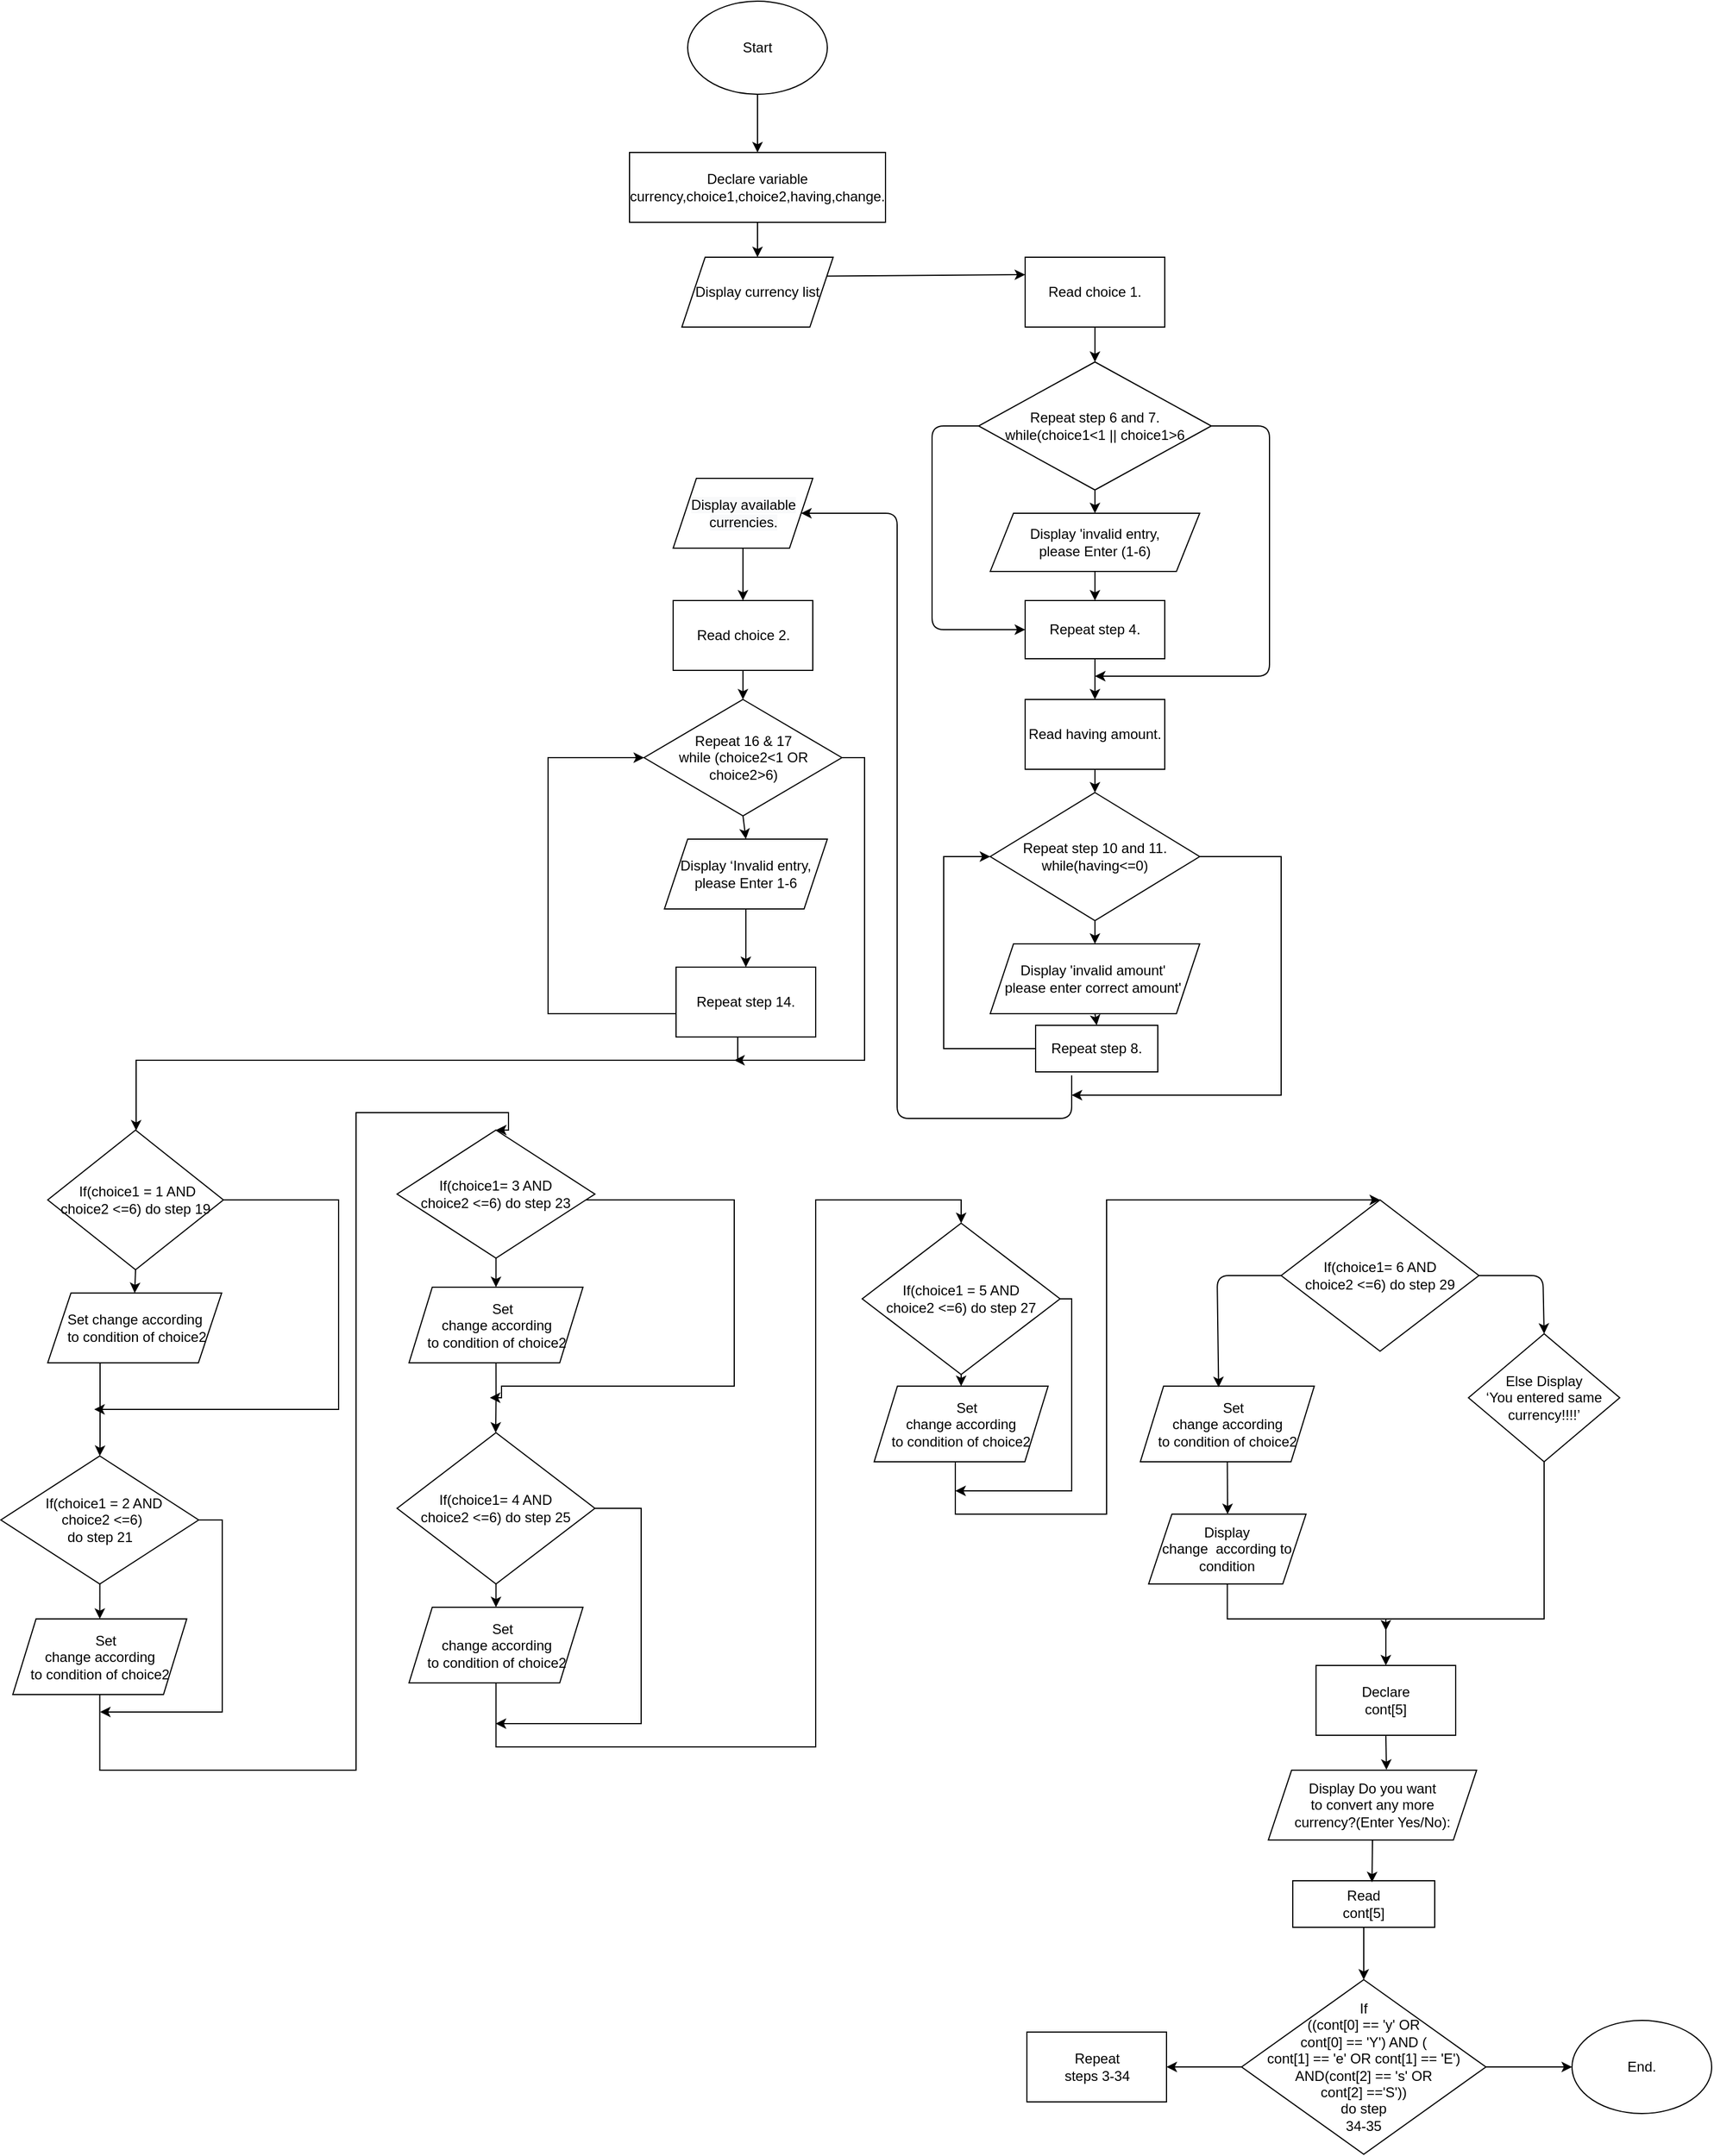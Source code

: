 <mxfile version="13.10.0" type="github"><diagram id="T_MDIJRAY5ffD8RtDfDX" name="Page-1"><mxGraphModel dx="1718" dy="482" grid="1" gridSize="10" guides="1" tooltips="1" connect="1" arrows="1" fold="1" page="1" pageScale="1" pageWidth="850" pageHeight="1100" math="0" shadow="0"><root><mxCell id="0"/><mxCell id="1" parent="0"/><mxCell id="xdDolTQzXKJYKyvd-p1K-1" value="Start" style="ellipse;whiteSpace=wrap;html=1;" parent="1" vertex="1"><mxGeometry x="350" y="10" width="120" height="80" as="geometry"/></mxCell><mxCell id="xdDolTQzXKJYKyvd-p1K-2" value="" style="endArrow=classic;html=1;exitX=0.5;exitY=1;exitDx=0;exitDy=0;" parent="1" source="xdDolTQzXKJYKyvd-p1K-1" edge="1"><mxGeometry width="50" height="50" relative="1" as="geometry"><mxPoint x="390" y="190" as="sourcePoint"/><mxPoint x="410" y="140" as="targetPoint"/></mxGeometry></mxCell><mxCell id="p5Ws7VmbM5ubHoi3hEOv-1" value="Declare variable currency,choice1,choice2,having,change." style="rounded=0;whiteSpace=wrap;html=1;" parent="1" vertex="1"><mxGeometry x="300" y="140" width="220" height="60" as="geometry"/></mxCell><mxCell id="p5Ws7VmbM5ubHoi3hEOv-10" value="" style="endArrow=classic;html=1;entryX=0.5;entryY=0;entryDx=0;entryDy=0;exitX=0.5;exitY=1;exitDx=0;exitDy=0;" parent="1" source="p5Ws7VmbM5ubHoi3hEOv-1" edge="1"><mxGeometry width="50" height="50" relative="1" as="geometry"><mxPoint x="390" y="220" as="sourcePoint"/><mxPoint x="410" y="230" as="targetPoint"/></mxGeometry></mxCell><mxCell id="p5Ws7VmbM5ubHoi3hEOv-11" value="Display currency list" style="shape=parallelogram;perimeter=parallelogramPerimeter;whiteSpace=wrap;html=1;fixedSize=1;" parent="1" vertex="1"><mxGeometry x="345" y="230" width="130" height="60" as="geometry"/></mxCell><mxCell id="p5Ws7VmbM5ubHoi3hEOv-12" value="Read choice 1." style="rounded=0;whiteSpace=wrap;html=1;" parent="1" vertex="1"><mxGeometry x="640" y="230" width="120" height="60" as="geometry"/></mxCell><mxCell id="p5Ws7VmbM5ubHoi3hEOv-13" value="" style="endArrow=classic;html=1;entryX=0;entryY=0.25;entryDx=0;entryDy=0;exitX=1;exitY=0.25;exitDx=0;exitDy=0;" parent="1" source="p5Ws7VmbM5ubHoi3hEOv-11" target="p5Ws7VmbM5ubHoi3hEOv-12" edge="1"><mxGeometry width="50" height="50" relative="1" as="geometry"><mxPoint x="390" y="320" as="sourcePoint"/><mxPoint x="440" y="270" as="targetPoint"/></mxGeometry></mxCell><mxCell id="p5Ws7VmbM5ubHoi3hEOv-14" value="Repeat step 6 and 7.&lt;br&gt;while(choice1&amp;lt;1 || choice1&amp;gt;6" style="rhombus;whiteSpace=wrap;html=1;" parent="1" vertex="1"><mxGeometry x="600" y="320" width="200" height="110" as="geometry"/></mxCell><mxCell id="p5Ws7VmbM5ubHoi3hEOv-15" value="" style="endArrow=classic;html=1;entryX=0.5;entryY=0;entryDx=0;entryDy=0;exitX=0.5;exitY=1;exitDx=0;exitDy=0;" parent="1" source="p5Ws7VmbM5ubHoi3hEOv-12" target="p5Ws7VmbM5ubHoi3hEOv-14" edge="1"><mxGeometry width="50" height="50" relative="1" as="geometry"><mxPoint x="390" y="410" as="sourcePoint"/><mxPoint x="440" y="360" as="targetPoint"/></mxGeometry></mxCell><mxCell id="p5Ws7VmbM5ubHoi3hEOv-16" value="Display 'invalid entry, &lt;br&gt;please Enter (1-6)" style="shape=parallelogram;perimeter=parallelogramPerimeter;whiteSpace=wrap;html=1;fixedSize=1;fontSize=12;fontStyle=0" parent="1" vertex="1"><mxGeometry x="610" y="450" width="180" height="50" as="geometry"/></mxCell><mxCell id="p5Ws7VmbM5ubHoi3hEOv-17" value="" style="endArrow=classic;html=1;exitX=0.5;exitY=1;exitDx=0;exitDy=0;" parent="1" source="p5Ws7VmbM5ubHoi3hEOv-14" target="p5Ws7VmbM5ubHoi3hEOv-16" edge="1"><mxGeometry width="50" height="50" relative="1" as="geometry"><mxPoint x="380" y="490" as="sourcePoint"/><mxPoint x="430" y="440" as="targetPoint"/></mxGeometry></mxCell><mxCell id="p5Ws7VmbM5ubHoi3hEOv-19" value="Repeat step 4." style="rounded=0;whiteSpace=wrap;html=1;fontSize=12;" parent="1" vertex="1"><mxGeometry x="640" y="525" width="120" height="50" as="geometry"/></mxCell><mxCell id="p5Ws7VmbM5ubHoi3hEOv-20" value="" style="endArrow=classic;html=1;fontSize=12;exitX=0;exitY=0.5;exitDx=0;exitDy=0;entryX=0;entryY=0.5;entryDx=0;entryDy=0;" parent="1" source="p5Ws7VmbM5ubHoi3hEOv-14" target="p5Ws7VmbM5ubHoi3hEOv-19" edge="1"><mxGeometry width="50" height="50" relative="1" as="geometry"><mxPoint x="250" y="270" as="sourcePoint"/><mxPoint x="270" y="710" as="targetPoint"/><Array as="points"><mxPoint x="560" y="375"/><mxPoint x="560" y="550"/></Array></mxGeometry></mxCell><mxCell id="p5Ws7VmbM5ubHoi3hEOv-21" value="" style="endArrow=classic;html=1;fontSize=12;exitX=0.5;exitY=1;exitDx=0;exitDy=0;entryX=0.5;entryY=0;entryDx=0;entryDy=0;" parent="1" source="p5Ws7VmbM5ubHoi3hEOv-16" target="p5Ws7VmbM5ubHoi3hEOv-19" edge="1"><mxGeometry width="50" height="50" relative="1" as="geometry"><mxPoint x="370" y="730" as="sourcePoint"/><mxPoint x="410" y="640" as="targetPoint"/></mxGeometry></mxCell><mxCell id="p5Ws7VmbM5ubHoi3hEOv-22" value="Read having amount." style="rounded=0;whiteSpace=wrap;html=1;fontSize=12;" parent="1" vertex="1"><mxGeometry x="640" y="610" width="120" height="60" as="geometry"/></mxCell><mxCell id="p5Ws7VmbM5ubHoi3hEOv-23" value="" style="endArrow=classic;html=1;fontSize=12;entryX=0.5;entryY=0;entryDx=0;entryDy=0;exitX=0.5;exitY=1;exitDx=0;exitDy=0;" parent="1" source="p5Ws7VmbM5ubHoi3hEOv-19" target="p5Ws7VmbM5ubHoi3hEOv-22" edge="1"><mxGeometry width="50" height="50" relative="1" as="geometry"><mxPoint x="370" y="730" as="sourcePoint"/><mxPoint x="420" y="680" as="targetPoint"/></mxGeometry></mxCell><mxCell id="p5Ws7VmbM5ubHoi3hEOv-107" style="edgeStyle=orthogonalEdgeStyle;rounded=0;orthogonalLoop=1;jettySize=auto;html=1;fontSize=12;" parent="1" source="p5Ws7VmbM5ubHoi3hEOv-24" edge="1"><mxGeometry relative="1" as="geometry"><mxPoint x="680" y="950" as="targetPoint"/><Array as="points"><mxPoint x="860" y="745"/><mxPoint x="860" y="950"/></Array></mxGeometry></mxCell><mxCell id="p5Ws7VmbM5ubHoi3hEOv-24" value="Repeat step 10 and 11.&lt;br&gt;while(having&amp;lt;=0)" style="rhombus;whiteSpace=wrap;html=1;fontSize=12;" parent="1" vertex="1"><mxGeometry x="610" y="690" width="180" height="110" as="geometry"/></mxCell><mxCell id="p5Ws7VmbM5ubHoi3hEOv-25" value="Display 'invalid amount'&amp;nbsp;&lt;br&gt;please enter correct amount'&amp;nbsp;" style="shape=parallelogram;perimeter=parallelogramPerimeter;whiteSpace=wrap;html=1;fixedSize=1;fontSize=12;" parent="1" vertex="1"><mxGeometry x="610" y="820" width="180" height="60" as="geometry"/></mxCell><mxCell id="p5Ws7VmbM5ubHoi3hEOv-26" value="" style="endArrow=classic;html=1;fontSize=12;exitX=0.5;exitY=1;exitDx=0;exitDy=0;entryX=0.5;entryY=0;entryDx=0;entryDy=0;" parent="1" source="p5Ws7VmbM5ubHoi3hEOv-22" target="p5Ws7VmbM5ubHoi3hEOv-24" edge="1"><mxGeometry width="50" height="50" relative="1" as="geometry"><mxPoint x="390" y="840" as="sourcePoint"/><mxPoint x="440" y="790" as="targetPoint"/></mxGeometry></mxCell><mxCell id="p5Ws7VmbM5ubHoi3hEOv-27" value="" style="endArrow=classic;html=1;fontSize=12;exitX=0.5;exitY=1;exitDx=0;exitDy=0;entryX=0.5;entryY=0;entryDx=0;entryDy=0;" parent="1" source="p5Ws7VmbM5ubHoi3hEOv-24" target="p5Ws7VmbM5ubHoi3hEOv-25" edge="1"><mxGeometry width="50" height="50" relative="1" as="geometry"><mxPoint x="490" y="720" as="sourcePoint"/><mxPoint x="540" y="670" as="targetPoint"/></mxGeometry></mxCell><mxCell id="p5Ws7VmbM5ubHoi3hEOv-108" style="edgeStyle=orthogonalEdgeStyle;rounded=0;orthogonalLoop=1;jettySize=auto;html=1;fontSize=12;entryX=0;entryY=0.5;entryDx=0;entryDy=0;" parent="1" source="p5Ws7VmbM5ubHoi3hEOv-28" target="p5Ws7VmbM5ubHoi3hEOv-24" edge="1"><mxGeometry relative="1" as="geometry"><mxPoint x="600" y="740" as="targetPoint"/><Array as="points"><mxPoint x="702" y="910"/><mxPoint x="570" y="910"/><mxPoint x="570" y="745"/></Array></mxGeometry></mxCell><mxCell id="p5Ws7VmbM5ubHoi3hEOv-28" value="Repeat step 8.&lt;br&gt;" style="rounded=0;whiteSpace=wrap;html=1;fontSize=12;" parent="1" vertex="1"><mxGeometry x="649" y="890" width="105" height="40" as="geometry"/></mxCell><mxCell id="p5Ws7VmbM5ubHoi3hEOv-32" value="Read choice 2." style="rounded=0;whiteSpace=wrap;html=1;fontSize=12;" parent="1" vertex="1"><mxGeometry x="337.5" y="525" width="120" height="60" as="geometry"/></mxCell><mxCell id="p5Ws7VmbM5ubHoi3hEOv-33" value="&#10;&#10;&lt;span style=&quot;color: rgb(0, 0, 0); font-family: helvetica; font-size: 12px; font-style: normal; font-weight: 400; letter-spacing: normal; text-align: center; text-indent: 0px; text-transform: none; word-spacing: 0px; background-color: rgb(248, 249, 250); display: inline; float: none;&quot;&gt;Display available currencies.&lt;/span&gt;&#10;&#10;" style="shape=parallelogram;perimeter=parallelogramPerimeter;whiteSpace=wrap;html=1;fixedSize=1;fontSize=12;" parent="1" vertex="1"><mxGeometry x="337.5" y="420" width="120" height="60" as="geometry"/></mxCell><mxCell id="p5Ws7VmbM5ubHoi3hEOv-111" style="edgeStyle=orthogonalEdgeStyle;rounded=0;orthogonalLoop=1;jettySize=auto;html=1;exitX=1;exitY=0.5;exitDx=0;exitDy=0;fontSize=12;" parent="1" source="p5Ws7VmbM5ubHoi3hEOv-37" edge="1"><mxGeometry relative="1" as="geometry"><mxPoint x="390" y="920" as="targetPoint"/><Array as="points"><mxPoint x="502" y="660"/><mxPoint x="502" y="920"/></Array></mxGeometry></mxCell><mxCell id="p5Ws7VmbM5ubHoi3hEOv-37" value="Repeat 16 &amp;amp; 17 &lt;br&gt;while (choice2&amp;lt;1 OR choice2&amp;gt;6)" style="rhombus;whiteSpace=wrap;html=1;fontSize=12;" parent="1" vertex="1"><mxGeometry x="312.5" y="610" width="170" height="100" as="geometry"/></mxCell><mxCell id="p5Ws7VmbM5ubHoi3hEOv-38" value="" style="endArrow=classic;html=1;fontSize=12;entryX=0.5;entryY=0;entryDx=0;entryDy=0;exitX=0.5;exitY=1;exitDx=0;exitDy=0;" parent="1" source="p5Ws7VmbM5ubHoi3hEOv-32" target="p5Ws7VmbM5ubHoi3hEOv-37" edge="1"><mxGeometry width="50" height="50" relative="1" as="geometry"><mxPoint x="370" y="1240" as="sourcePoint"/><mxPoint x="420" y="1190" as="targetPoint"/></mxGeometry></mxCell><mxCell id="p5Ws7VmbM5ubHoi3hEOv-40" value="" style="endArrow=classic;html=1;fontSize=12;exitX=0.5;exitY=1;exitDx=0;exitDy=0;entryX=0.5;entryY=0;entryDx=0;entryDy=0;" parent="1" source="p5Ws7VmbM5ubHoi3hEOv-37" target="p5Ws7VmbM5ubHoi3hEOv-41" edge="1"><mxGeometry width="50" height="50" relative="1" as="geometry"><mxPoint x="402.5" y="1389.289" as="sourcePoint"/><mxPoint x="400" y="1410" as="targetPoint"/></mxGeometry></mxCell><mxCell id="p5Ws7VmbM5ubHoi3hEOv-112" style="edgeStyle=orthogonalEdgeStyle;rounded=0;orthogonalLoop=1;jettySize=auto;html=1;fontSize=12;" parent="1" source="p5Ws7VmbM5ubHoi3hEOv-41" target="p5Ws7VmbM5ubHoi3hEOv-43" edge="1"><mxGeometry relative="1" as="geometry"><mxPoint x="400" y="830" as="targetPoint"/></mxGeometry></mxCell><mxCell id="p5Ws7VmbM5ubHoi3hEOv-41" value="Display ‘Invalid entry, please Enter 1-6" style="shape=parallelogram;perimeter=parallelogramPerimeter;whiteSpace=wrap;html=1;fixedSize=1;fontSize=12;" parent="1" vertex="1"><mxGeometry x="330" y="730" width="140" height="60" as="geometry"/></mxCell><mxCell id="p5Ws7VmbM5ubHoi3hEOv-110" value="" style="edgeStyle=orthogonalEdgeStyle;rounded=0;orthogonalLoop=1;jettySize=auto;html=1;fontSize=12;entryX=0;entryY=0.5;entryDx=0;entryDy=0;" parent="1" source="p5Ws7VmbM5ubHoi3hEOv-43" target="p5Ws7VmbM5ubHoi3hEOv-37" edge="1"><mxGeometry relative="1" as="geometry"><mxPoint x="260" y="660" as="targetPoint"/><Array as="points"><mxPoint x="230" y="880"/><mxPoint x="230" y="660"/></Array></mxGeometry></mxCell><mxCell id="p5Ws7VmbM5ubHoi3hEOv-113" style="edgeStyle=orthogonalEdgeStyle;rounded=0;orthogonalLoop=1;jettySize=auto;html=1;fontSize=12;" parent="1" source="p5Ws7VmbM5ubHoi3hEOv-43" target="p5Ws7VmbM5ubHoi3hEOv-45" edge="1"><mxGeometry relative="1" as="geometry"><mxPoint x="392.63" y="950" as="targetPoint"/><Array as="points"><mxPoint x="393" y="920"/><mxPoint x="-124" y="920"/></Array></mxGeometry></mxCell><mxCell id="p5Ws7VmbM5ubHoi3hEOv-43" value="Repeat step 14." style="rounded=0;whiteSpace=wrap;html=1;fontSize=12;" parent="1" vertex="1"><mxGeometry x="340" y="840" width="120" height="60" as="geometry"/></mxCell><mxCell id="p5Ws7VmbM5ubHoi3hEOv-124" style="edgeStyle=orthogonalEdgeStyle;rounded=0;orthogonalLoop=1;jettySize=auto;html=1;fontSize=12;" parent="1" source="p5Ws7VmbM5ubHoi3hEOv-45" edge="1"><mxGeometry relative="1" as="geometry"><mxPoint x="-160" y="1220" as="targetPoint"/><Array as="points"><mxPoint x="50" y="1040"/><mxPoint x="50" y="1220"/></Array></mxGeometry></mxCell><mxCell id="p5Ws7VmbM5ubHoi3hEOv-45" value="&amp;nbsp;If(choice1 = 1 AND &lt;br&gt;choice2 &amp;lt;=6) do step 19" style="rhombus;whiteSpace=wrap;html=1;fontSize=12;" parent="1" vertex="1"><mxGeometry x="-200" y="980" width="151" height="120" as="geometry"/></mxCell><mxCell id="p5Ws7VmbM5ubHoi3hEOv-119" style="edgeStyle=orthogonalEdgeStyle;rounded=0;orthogonalLoop=1;jettySize=auto;html=1;exitX=0.5;exitY=1;exitDx=0;exitDy=0;entryX=0.5;entryY=0;entryDx=0;entryDy=0;fontSize=12;" parent="1" source="p5Ws7VmbM5ubHoi3hEOv-48" target="p5Ws7VmbM5ubHoi3hEOv-51" edge="1"><mxGeometry relative="1" as="geometry"><Array as="points"><mxPoint x="-155" y="1250"/><mxPoint x="-155" y="1250"/></Array></mxGeometry></mxCell><mxCell id="p5Ws7VmbM5ubHoi3hEOv-48" value="Set change according&lt;br&gt;&amp;nbsp;to condition of choice2" style="shape=parallelogram;perimeter=parallelogramPerimeter;whiteSpace=wrap;html=1;fixedSize=1;fontSize=12;" parent="1" vertex="1"><mxGeometry x="-200" y="1120" width="149.5" height="60" as="geometry"/></mxCell><mxCell id="p5Ws7VmbM5ubHoi3hEOv-49" value="" style="endArrow=classic;html=1;fontSize=12;exitX=0.5;exitY=1;exitDx=0;exitDy=0;entryX=0.5;entryY=0;entryDx=0;entryDy=0;" parent="1" source="p5Ws7VmbM5ubHoi3hEOv-45" target="p5Ws7VmbM5ubHoi3hEOv-48" edge="1"><mxGeometry width="50" height="50" relative="1" as="geometry"><mxPoint x="360" y="1800" as="sourcePoint"/><mxPoint x="410" y="1750" as="targetPoint"/></mxGeometry></mxCell><mxCell id="p5Ws7VmbM5ubHoi3hEOv-126" style="edgeStyle=orthogonalEdgeStyle;rounded=0;orthogonalLoop=1;jettySize=auto;html=1;entryX=0.5;entryY=0;entryDx=0;entryDy=0;fontSize=12;" parent="1" source="p5Ws7VmbM5ubHoi3hEOv-51" target="p5Ws7VmbM5ubHoi3hEOv-55" edge="1"><mxGeometry relative="1" as="geometry"/></mxCell><mxCell id="p5Ws7VmbM5ubHoi3hEOv-127" style="edgeStyle=orthogonalEdgeStyle;rounded=0;orthogonalLoop=1;jettySize=auto;html=1;exitX=1;exitY=0.5;exitDx=0;exitDy=0;fontSize=12;" parent="1" source="p5Ws7VmbM5ubHoi3hEOv-51" edge="1"><mxGeometry relative="1" as="geometry"><mxPoint x="-155" y="1480" as="targetPoint"/><Array as="points"><mxPoint x="-50" y="1315"/><mxPoint x="-50" y="1480"/></Array></mxGeometry></mxCell><mxCell id="p5Ws7VmbM5ubHoi3hEOv-51" value="&amp;nbsp; If(choice1 = 2 AND&lt;br&gt;&amp;nbsp;choice2 &amp;lt;=6) &lt;br&gt;do step 21" style="rhombus;whiteSpace=wrap;html=1;fontSize=12;" parent="1" vertex="1"><mxGeometry x="-240.25" y="1260" width="170" height="110" as="geometry"/></mxCell><mxCell id="p5Ws7VmbM5ubHoi3hEOv-54" value="" style="endArrow=classic;html=1;fontSize=12;exitX=0.5;exitY=1;exitDx=0;exitDy=0;entryX=0.5;entryY=0;entryDx=0;entryDy=0;" parent="1" source="p5Ws7VmbM5ubHoi3hEOv-33" target="p5Ws7VmbM5ubHoi3hEOv-32" edge="1"><mxGeometry width="50" height="50" relative="1" as="geometry"><mxPoint x="400" y="1139.289" as="sourcePoint"/><mxPoint x="430" y="1140" as="targetPoint"/></mxGeometry></mxCell><mxCell id="p5Ws7VmbM5ubHoi3hEOv-128" style="edgeStyle=orthogonalEdgeStyle;rounded=0;orthogonalLoop=1;jettySize=auto;html=1;fontSize=12;entryX=0.5;entryY=0;entryDx=0;entryDy=0;" parent="1" source="p5Ws7VmbM5ubHoi3hEOv-55" target="p5Ws7VmbM5ubHoi3hEOv-56" edge="1"><mxGeometry relative="1" as="geometry"><mxPoint x="-155.25" y="1520" as="targetPoint"/><Array as="points"><mxPoint x="-155" y="1530"/><mxPoint x="65" y="1530"/><mxPoint x="65" y="965"/><mxPoint x="196" y="965"/></Array></mxGeometry></mxCell><mxCell id="p5Ws7VmbM5ubHoi3hEOv-55" value="&amp;nbsp; &amp;nbsp;Set&lt;br/&gt;change according &lt;br&gt;to condition of choice2" style="shape=parallelogram;perimeter=parallelogramPerimeter;whiteSpace=wrap;html=1;fixedSize=1;fontSize=12;" parent="1" vertex="1"><mxGeometry x="-230" y="1400" width="149.5" height="65" as="geometry"/></mxCell><mxCell id="p5Ws7VmbM5ubHoi3hEOv-133" style="edgeStyle=orthogonalEdgeStyle;rounded=0;orthogonalLoop=1;jettySize=auto;html=1;fontSize=12;" parent="1" source="p5Ws7VmbM5ubHoi3hEOv-56" edge="1"><mxGeometry relative="1" as="geometry"><mxPoint x="180" y="1210" as="targetPoint"/><Array as="points"><mxPoint x="390" y="1040"/><mxPoint x="390" y="1200"/><mxPoint x="190" y="1200"/></Array></mxGeometry></mxCell><mxCell id="p5Ws7VmbM5ubHoi3hEOv-56" value="If(choice1= 3 AND &lt;br&gt;choice2 &amp;lt;=6) do step 23" style="rhombus;whiteSpace=wrap;html=1;fontSize=12;" parent="1" vertex="1"><mxGeometry x="100.25" y="980" width="170" height="110" as="geometry"/></mxCell><mxCell id="p5Ws7VmbM5ubHoi3hEOv-137" style="edgeStyle=orthogonalEdgeStyle;rounded=0;orthogonalLoop=1;jettySize=auto;html=1;fontSize=12;" parent="1" source="p5Ws7VmbM5ubHoi3hEOv-59" edge="1"><mxGeometry relative="1" as="geometry"><mxPoint x="185" y="1490" as="targetPoint"/><Array as="points"><mxPoint x="310" y="1305"/><mxPoint x="310" y="1490"/></Array></mxGeometry></mxCell><mxCell id="p5Ws7VmbM5ubHoi3hEOv-59" value="If(choice1= 4 AND &lt;br&gt;choice2 &amp;lt;=6) do step 25" style="rhombus;whiteSpace=wrap;html=1;fontSize=12;" parent="1" vertex="1"><mxGeometry x="100.25" y="1240" width="170" height="130" as="geometry"/></mxCell><mxCell id="p5Ws7VmbM5ubHoi3hEOv-131" style="edgeStyle=orthogonalEdgeStyle;rounded=0;orthogonalLoop=1;jettySize=auto;html=1;exitX=0.5;exitY=1;exitDx=0;exitDy=0;fontSize=12;" parent="1" source="p5Ws7VmbM5ubHoi3hEOv-62" edge="1"><mxGeometry relative="1" as="geometry"><mxPoint x="185" y="1240" as="targetPoint"/></mxGeometry></mxCell><mxCell id="p5Ws7VmbM5ubHoi3hEOv-62" value="&amp;nbsp; &amp;nbsp;Set&lt;br/&gt;change according &lt;br&gt;to condition of choice2" style="shape=parallelogram;perimeter=parallelogramPerimeter;whiteSpace=wrap;html=1;fixedSize=1;fontSize=12;" parent="1" vertex="1"><mxGeometry x="110.5" y="1115" width="149.5" height="65" as="geometry"/></mxCell><mxCell id="p5Ws7VmbM5ubHoi3hEOv-136" style="edgeStyle=orthogonalEdgeStyle;rounded=0;orthogonalLoop=1;jettySize=auto;html=1;fontSize=12;entryX=0.5;entryY=0;entryDx=0;entryDy=0;" parent="1" source="p5Ws7VmbM5ubHoi3hEOv-63" target="p5Ws7VmbM5ubHoi3hEOv-70" edge="1"><mxGeometry relative="1" as="geometry"><mxPoint x="580" y="1020" as="targetPoint"/><Array as="points"><mxPoint x="185" y="1510"/><mxPoint x="460" y="1510"/><mxPoint x="460" y="1040"/><mxPoint x="585" y="1040"/></Array></mxGeometry></mxCell><mxCell id="p5Ws7VmbM5ubHoi3hEOv-63" value="&amp;nbsp; &amp;nbsp;Set&lt;br/&gt;change according &lt;br&gt;to condition of choice2" style="shape=parallelogram;perimeter=parallelogramPerimeter;whiteSpace=wrap;html=1;fixedSize=1;fontSize=12;" parent="1" vertex="1"><mxGeometry x="110.5" y="1390" width="149.5" height="65" as="geometry"/></mxCell><mxCell id="p5Ws7VmbM5ubHoi3hEOv-64" value="" style="endArrow=classic;html=1;fontSize=12;exitX=0.5;exitY=1;exitDx=0;exitDy=0;entryX=0.5;entryY=0;entryDx=0;entryDy=0;" parent="1" source="p5Ws7VmbM5ubHoi3hEOv-59" target="p5Ws7VmbM5ubHoi3hEOv-63" edge="1"><mxGeometry width="50" height="50" relative="1" as="geometry"><mxPoint x="470" y="2150" as="sourcePoint"/><mxPoint x="520" y="2100" as="targetPoint"/></mxGeometry></mxCell><mxCell id="p5Ws7VmbM5ubHoi3hEOv-138" style="edgeStyle=orthogonalEdgeStyle;rounded=0;orthogonalLoop=1;jettySize=auto;html=1;fontSize=12;" parent="1" source="p5Ws7VmbM5ubHoi3hEOv-70" edge="1"><mxGeometry relative="1" as="geometry"><mxPoint x="580" y="1290" as="targetPoint"/><Array as="points"><mxPoint x="680" y="1125"/><mxPoint x="680" y="1290"/></Array></mxGeometry></mxCell><mxCell id="p5Ws7VmbM5ubHoi3hEOv-70" value="If(choice1 = 5 AND &lt;br&gt;choice2 &amp;lt;=6) do step 27" style="rhombus;whiteSpace=wrap;html=1;fontSize=12;" parent="1" vertex="1"><mxGeometry x="500" y="1060" width="170" height="130" as="geometry"/></mxCell><mxCell id="p5Ws7VmbM5ubHoi3hEOv-71" value="If(choice1= 6 AND &lt;br&gt;choice2 &amp;lt;=6) do step 29" style="rhombus;whiteSpace=wrap;html=1;fontSize=12;" parent="1" vertex="1"><mxGeometry x="860" y="1040" width="170" height="130" as="geometry"/></mxCell><mxCell id="p5Ws7VmbM5ubHoi3hEOv-74" value="" style="endArrow=classic;html=1;fontSize=12;exitX=0.5;exitY=1;exitDx=0;exitDy=0;entryX=0.5;entryY=0;entryDx=0;entryDy=0;" parent="1" source="p5Ws7VmbM5ubHoi3hEOv-70" target="p5Ws7VmbM5ubHoi3hEOv-75" edge="1"><mxGeometry width="50" height="50" relative="1" as="geometry"><mxPoint x="750" y="1220" as="sourcePoint"/><mxPoint x="715" y="1140" as="targetPoint"/></mxGeometry></mxCell><mxCell id="p5Ws7VmbM5ubHoi3hEOv-143" style="edgeStyle=orthogonalEdgeStyle;rounded=0;orthogonalLoop=1;jettySize=auto;html=1;entryX=0.5;entryY=0;entryDx=0;entryDy=0;fontSize=12;" parent="1" source="p5Ws7VmbM5ubHoi3hEOv-75" target="p5Ws7VmbM5ubHoi3hEOv-71" edge="1"><mxGeometry relative="1" as="geometry"><Array as="points"><mxPoint x="580" y="1310"/><mxPoint x="710" y="1310"/><mxPoint x="710" y="1040"/><mxPoint x="795" y="1040"/></Array></mxGeometry></mxCell><mxCell id="p5Ws7VmbM5ubHoi3hEOv-75" value="&amp;nbsp; &amp;nbsp;Set&lt;br/&gt;change according &lt;br&gt;to condition of choice2" style="shape=parallelogram;perimeter=parallelogramPerimeter;whiteSpace=wrap;html=1;fixedSize=1;fontSize=12;" parent="1" vertex="1"><mxGeometry x="510.25" y="1200" width="149.5" height="65" as="geometry"/></mxCell><mxCell id="p5Ws7VmbM5ubHoi3hEOv-77" value="&amp;nbsp; &amp;nbsp;Set&lt;br/&gt;change according &lt;br&gt;to condition of choice2" style="shape=parallelogram;perimeter=parallelogramPerimeter;whiteSpace=wrap;html=1;fixedSize=1;fontSize=12;" parent="1" vertex="1"><mxGeometry x="739" y="1200" width="149.5" height="65" as="geometry"/></mxCell><mxCell id="p5Ws7VmbM5ubHoi3hEOv-163" style="edgeStyle=orthogonalEdgeStyle;rounded=0;orthogonalLoop=1;jettySize=auto;html=1;fontSize=12;" parent="1" source="p5Ws7VmbM5ubHoi3hEOv-80" edge="1"><mxGeometry relative="1" as="geometry"><mxPoint x="950" y="1410" as="targetPoint"/><Array as="points"><mxPoint x="1086" y="1400"/><mxPoint x="950" y="1400"/></Array></mxGeometry></mxCell><mxCell id="p5Ws7VmbM5ubHoi3hEOv-80" value="Else Display &lt;br&gt;‘You entered same currency!!!!’" style="rhombus;whiteSpace=wrap;html=1;fontSize=12;" parent="1" vertex="1"><mxGeometry x="1021" y="1155" width="130" height="110" as="geometry"/></mxCell><mxCell id="p5Ws7VmbM5ubHoi3hEOv-82" value="Declare&lt;br/&gt;cont[5]" style="rounded=0;whiteSpace=wrap;html=1;fontSize=12;" parent="1" vertex="1"><mxGeometry x="890" y="1440" width="120" height="60" as="geometry"/></mxCell><mxCell id="p5Ws7VmbM5ubHoi3hEOv-84" value="Display Do you want &lt;br&gt;to convert any more &lt;br&gt;currency?(Enter Yes/No):" style="shape=parallelogram;perimeter=parallelogramPerimeter;whiteSpace=wrap;html=1;fixedSize=1;fontSize=12;" parent="1" vertex="1"><mxGeometry x="849" y="1530" width="179" height="60" as="geometry"/></mxCell><mxCell id="p5Ws7VmbM5ubHoi3hEOv-86" value="Read&lt;br/&gt;cont[5]" style="rounded=0;whiteSpace=wrap;html=1;fontSize=12;" parent="1" vertex="1"><mxGeometry x="870" y="1625" width="122" height="40" as="geometry"/></mxCell><mxCell id="p5Ws7VmbM5ubHoi3hEOv-87" value="" style="endArrow=classic;html=1;fontSize=12;entryX=0.558;entryY=0.033;entryDx=0;entryDy=0;entryPerimeter=0;exitX=0.5;exitY=1;exitDx=0;exitDy=0;" parent="1" source="p5Ws7VmbM5ubHoi3hEOv-84" target="p5Ws7VmbM5ubHoi3hEOv-86" edge="1"><mxGeometry width="50" height="50" relative="1" as="geometry"><mxPoint x="320" y="1640" as="sourcePoint"/><mxPoint x="390" y="1580" as="targetPoint"/></mxGeometry></mxCell><mxCell id="p5Ws7VmbM5ubHoi3hEOv-88" value="If &lt;br&gt;((cont[0] == 'y' OR &lt;br&gt;cont[0] == 'Y') AND (&lt;br&gt;cont[1] == 'e' OR cont[1] == 'E')&lt;br&gt;AND(cont[2] == 's' OR &lt;br&gt;cont[2] =='S')) &lt;br&gt;do step &lt;br&gt;34-35" style="rhombus;whiteSpace=wrap;html=1;fontSize=12;" parent="1" vertex="1"><mxGeometry x="826" y="1710" width="210" height="150" as="geometry"/></mxCell><mxCell id="p5Ws7VmbM5ubHoi3hEOv-89" value="" style="endArrow=classic;html=1;fontSize=12;exitX=0.5;exitY=1;exitDx=0;exitDy=0;" parent="1" source="p5Ws7VmbM5ubHoi3hEOv-86" target="p5Ws7VmbM5ubHoi3hEOv-88" edge="1"><mxGeometry width="50" height="50" relative="1" as="geometry"><mxPoint x="420" y="1720" as="sourcePoint"/><mxPoint x="470" y="1670" as="targetPoint"/></mxGeometry></mxCell><mxCell id="p5Ws7VmbM5ubHoi3hEOv-90" value="Repeat&lt;br/&gt;steps 3-34" style="rounded=0;whiteSpace=wrap;html=1;fontSize=12;" parent="1" vertex="1"><mxGeometry x="641.5" y="1755" width="120" height="60" as="geometry"/></mxCell><mxCell id="p5Ws7VmbM5ubHoi3hEOv-91" value="" style="endArrow=classic;html=1;fontSize=12;exitX=0;exitY=0.5;exitDx=0;exitDy=0;" parent="1" source="p5Ws7VmbM5ubHoi3hEOv-88" target="p5Ws7VmbM5ubHoi3hEOv-90" edge="1"><mxGeometry width="50" height="50" relative="1" as="geometry"><mxPoint x="430" y="1910" as="sourcePoint"/><mxPoint x="480" y="1860" as="targetPoint"/></mxGeometry></mxCell><mxCell id="p5Ws7VmbM5ubHoi3hEOv-92" value="End." style="ellipse;whiteSpace=wrap;html=1;fontSize=12;" parent="1" vertex="1"><mxGeometry x="1110" y="1745" width="120" height="80" as="geometry"/></mxCell><mxCell id="p5Ws7VmbM5ubHoi3hEOv-93" value="" style="endArrow=classic;html=1;fontSize=12;entryX=0;entryY=0.5;entryDx=0;entryDy=0;exitX=1;exitY=0.5;exitDx=0;exitDy=0;" parent="1" source="p5Ws7VmbM5ubHoi3hEOv-88" target="p5Ws7VmbM5ubHoi3hEOv-92" edge="1"><mxGeometry width="50" height="50" relative="1" as="geometry"><mxPoint x="1280" y="1670" as="sourcePoint"/><mxPoint x="480" y="1990" as="targetPoint"/></mxGeometry></mxCell><mxCell id="p5Ws7VmbM5ubHoi3hEOv-95" value="" style="endArrow=classic;html=1;fontSize=12;exitX=1;exitY=0.5;exitDx=0;exitDy=0;" parent="1" source="p5Ws7VmbM5ubHoi3hEOv-14" edge="1"><mxGeometry width="50" height="50" relative="1" as="geometry"><mxPoint x="950" y="420" as="sourcePoint"/><mxPoint x="700" y="590" as="targetPoint"/><Array as="points"><mxPoint x="850" y="375"/><mxPoint x="850" y="590"/></Array></mxGeometry></mxCell><mxCell id="p5Ws7VmbM5ubHoi3hEOv-98" value="" style="endArrow=classic;html=1;fontSize=12;exitX=0.5;exitY=1;exitDx=0;exitDy=0;entryX=0.5;entryY=0;entryDx=0;entryDy=0;" parent="1" source="p5Ws7VmbM5ubHoi3hEOv-25" target="p5Ws7VmbM5ubHoi3hEOv-28" edge="1"><mxGeometry width="50" height="50" relative="1" as="geometry"><mxPoint x="680" y="930" as="sourcePoint"/><mxPoint x="670" y="930" as="targetPoint"/></mxGeometry></mxCell><mxCell id="p5Ws7VmbM5ubHoi3hEOv-106" value="" style="endArrow=classic;html=1;fontSize=12;entryX=1;entryY=0.5;entryDx=0;entryDy=0;" parent="1" target="p5Ws7VmbM5ubHoi3hEOv-33" edge="1"><mxGeometry width="50" height="50" relative="1" as="geometry"><mxPoint x="680" y="933" as="sourcePoint"/><mxPoint x="680" y="970" as="targetPoint"/><Array as="points"><mxPoint x="680" y="970"/><mxPoint x="530" y="970"/><mxPoint x="530" y="920"/><mxPoint x="530" y="450"/></Array></mxGeometry></mxCell><mxCell id="p5Ws7VmbM5ubHoi3hEOv-164" style="edgeStyle=orthogonalEdgeStyle;rounded=0;orthogonalLoop=1;jettySize=auto;html=1;fontSize=12;entryX=0.5;entryY=0;entryDx=0;entryDy=0;" parent="1" source="p5Ws7VmbM5ubHoi3hEOv-150" target="p5Ws7VmbM5ubHoi3hEOv-82" edge="1"><mxGeometry relative="1" as="geometry"><mxPoint x="980" y="1420" as="targetPoint"/><Array as="points"><mxPoint x="814" y="1400"/><mxPoint x="950" y="1400"/></Array></mxGeometry></mxCell><mxCell id="p5Ws7VmbM5ubHoi3hEOv-150" value="Display&lt;br/&gt;change&amp;nbsp; according to condition" style="shape=parallelogram;perimeter=parallelogramPerimeter;whiteSpace=wrap;html=1;fixedSize=1;fontSize=12;" parent="1" vertex="1"><mxGeometry x="746.13" y="1310" width="135.25" height="60" as="geometry"/></mxCell><mxCell id="p5Ws7VmbM5ubHoi3hEOv-152" value="" style="endArrow=classic;html=1;fontSize=12;exitX=0.5;exitY=1;exitDx=0;exitDy=0;" parent="1" source="p5Ws7VmbM5ubHoi3hEOv-77" edge="1"><mxGeometry width="50" height="50" relative="1" as="geometry"><mxPoint x="910" y="1380" as="sourcePoint"/><mxPoint x="814" y="1310" as="targetPoint"/></mxGeometry></mxCell><mxCell id="p5Ws7VmbM5ubHoi3hEOv-155" value="" style="endArrow=classic;html=1;fontSize=12;exitX=0.5;exitY=1;exitDx=0;exitDy=0;entryX=0.567;entryY=-0.006;entryDx=0;entryDy=0;entryPerimeter=0;" parent="1" source="p5Ws7VmbM5ubHoi3hEOv-82" target="p5Ws7VmbM5ubHoi3hEOv-84" edge="1"><mxGeometry width="50" height="50" relative="1" as="geometry"><mxPoint x="1110" y="1480" as="sourcePoint"/><mxPoint x="1170" y="1440" as="targetPoint"/></mxGeometry></mxCell><mxCell id="p5Ws7VmbM5ubHoi3hEOv-159" value="" style="endArrow=classic;html=1;fontSize=12;exitX=0;exitY=0.5;exitDx=0;exitDy=0;entryX=0.45;entryY=0.015;entryDx=0;entryDy=0;entryPerimeter=0;" parent="1" source="p5Ws7VmbM5ubHoi3hEOv-71" target="p5Ws7VmbM5ubHoi3hEOv-77" edge="1"><mxGeometry width="50" height="50" relative="1" as="geometry"><mxPoint x="750" y="1180" as="sourcePoint"/><mxPoint x="800" y="1130" as="targetPoint"/><Array as="points"><mxPoint x="805" y="1105"/></Array></mxGeometry></mxCell><mxCell id="p5Ws7VmbM5ubHoi3hEOv-160" value="" style="endArrow=classic;html=1;fontSize=12;exitX=1;exitY=0.5;exitDx=0;exitDy=0;entryX=0.5;entryY=0;entryDx=0;entryDy=0;" parent="1" source="p5Ws7VmbM5ubHoi3hEOv-71" target="p5Ws7VmbM5ubHoi3hEOv-80" edge="1"><mxGeometry width="50" height="50" relative="1" as="geometry"><mxPoint x="1200" y="1190" as="sourcePoint"/><mxPoint x="1250" y="1140" as="targetPoint"/><Array as="points"><mxPoint x="1085" y="1105"/></Array></mxGeometry></mxCell><mxCell id="p5Ws7VmbM5ubHoi3hEOv-168" value="" style="endArrow=classic;html=1;fontSize=12;exitX=0.5;exitY=1;exitDx=0;exitDy=0;" parent="1" source="p5Ws7VmbM5ubHoi3hEOv-56" target="p5Ws7VmbM5ubHoi3hEOv-62" edge="1"><mxGeometry width="50" height="50" relative="1" as="geometry"><mxPoint x="250" y="1090" as="sourcePoint"/><mxPoint x="300" y="1040" as="targetPoint"/></mxGeometry></mxCell></root></mxGraphModel></diagram></mxfile>